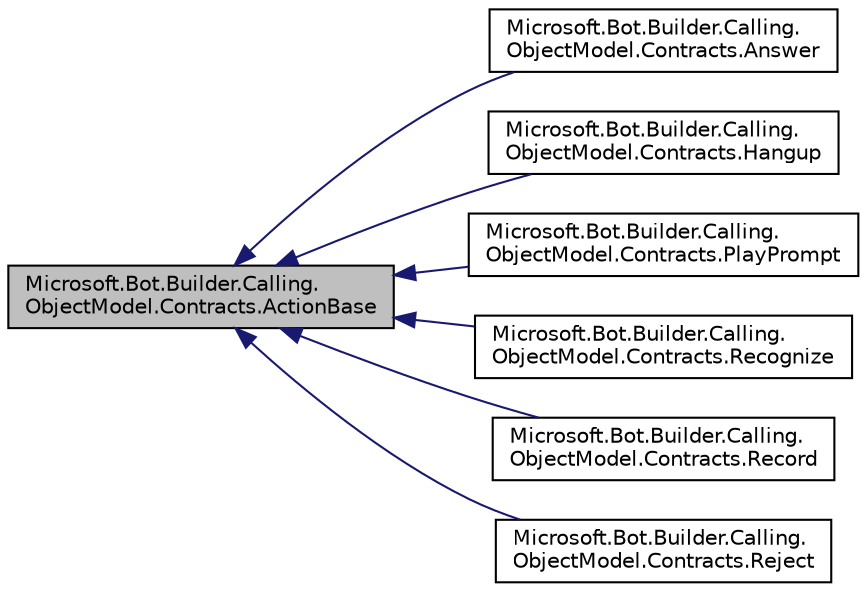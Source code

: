 digraph "Microsoft.Bot.Builder.Calling.ObjectModel.Contracts.ActionBase"
{
  edge [fontname="Helvetica",fontsize="10",labelfontname="Helvetica",labelfontsize="10"];
  node [fontname="Helvetica",fontsize="10",shape=record];
  rankdir="LR";
  Node1 [label="Microsoft.Bot.Builder.Calling.\lObjectModel.Contracts.ActionBase",height=0.2,width=0.4,color="black", fillcolor="grey75", style="filled", fontcolor="black"];
  Node1 -> Node2 [dir="back",color="midnightblue",fontsize="10",style="solid",fontname="Helvetica"];
  Node2 [label="Microsoft.Bot.Builder.Calling.\lObjectModel.Contracts.Answer",height=0.2,width=0.4,color="black", fillcolor="white", style="filled",URL="$de/d99/class_microsoft_1_1_bot_1_1_builder_1_1_calling_1_1_object_model_1_1_contracts_1_1_answer.html",tooltip="This is the action which customers can specify to indicate that the server call agent should accept t..."];
  Node1 -> Node3 [dir="back",color="midnightblue",fontsize="10",style="solid",fontname="Helvetica"];
  Node3 [label="Microsoft.Bot.Builder.Calling.\lObjectModel.Contracts.Hangup",height=0.2,width=0.4,color="black", fillcolor="white", style="filled",URL="$d2/dbb/class_microsoft_1_1_bot_1_1_builder_1_1_calling_1_1_object_model_1_1_contracts_1_1_hangup.html",tooltip="This is the action which customers can specify to indicate that the server call agent should hangup t..."];
  Node1 -> Node4 [dir="back",color="midnightblue",fontsize="10",style="solid",fontname="Helvetica"];
  Node4 [label="Microsoft.Bot.Builder.Calling.\lObjectModel.Contracts.PlayPrompt",height=0.2,width=0.4,color="black", fillcolor="white", style="filled",URL="$d2/d86/class_microsoft_1_1_bot_1_1_builder_1_1_calling_1_1_object_model_1_1_contracts_1_1_play_prompt.html",tooltip="This is the action which customers can specify to indicate that the server call agent should play/tts..."];
  Node1 -> Node5 [dir="back",color="midnightblue",fontsize="10",style="solid",fontname="Helvetica"];
  Node5 [label="Microsoft.Bot.Builder.Calling.\lObjectModel.Contracts.Recognize",height=0.2,width=0.4,color="black", fillcolor="white", style="filled",URL="$d9/d2c/class_microsoft_1_1_bot_1_1_builder_1_1_calling_1_1_object_model_1_1_contracts_1_1_recognize.html",tooltip="This is the action which customers can specify to indicate that the server call agent should perform ..."];
  Node1 -> Node6 [dir="back",color="midnightblue",fontsize="10",style="solid",fontname="Helvetica"];
  Node6 [label="Microsoft.Bot.Builder.Calling.\lObjectModel.Contracts.Record",height=0.2,width=0.4,color="black", fillcolor="white", style="filled",URL="$d6/d62/class_microsoft_1_1_bot_1_1_builder_1_1_calling_1_1_object_model_1_1_contracts_1_1_record.html",tooltip="This is the action which customers can specify to indicate that the server call agent should start re..."];
  Node1 -> Node7 [dir="back",color="midnightblue",fontsize="10",style="solid",fontname="Helvetica"];
  Node7 [label="Microsoft.Bot.Builder.Calling.\lObjectModel.Contracts.Reject",height=0.2,width=0.4,color="black", fillcolor="white", style="filled",URL="$db/dd6/class_microsoft_1_1_bot_1_1_builder_1_1_calling_1_1_object_model_1_1_contracts_1_1_reject.html",tooltip="This is the action which customers can specify to indicate that the server call agent should reject t..."];
}
